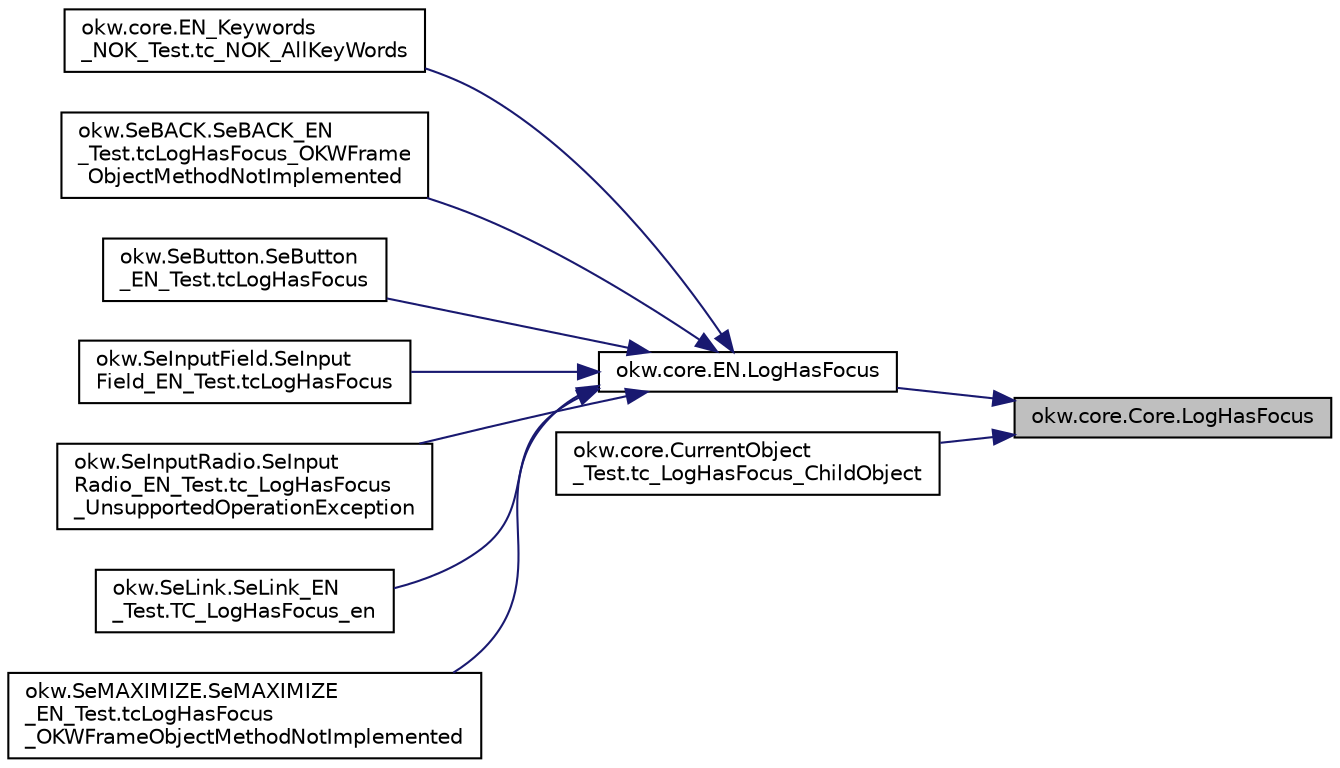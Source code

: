digraph "okw.core.Core.LogHasFocus"
{
 // INTERACTIVE_SVG=YES
 // LATEX_PDF_SIZE
  edge [fontname="Helvetica",fontsize="10",labelfontname="Helvetica",labelfontsize="10"];
  node [fontname="Helvetica",fontsize="10",shape=record];
  rankdir="RL";
  Node1008 [label="okw.core.Core.LogHasFocus",height=0.2,width=0.4,color="black", fillcolor="grey75", style="filled", fontcolor="black",tooltip="Dokumentiert den Fokus-Status des gegebenen Objekts."];
  Node1008 -> Node1009 [dir="back",color="midnightblue",fontsize="10",style="solid",fontname="Helvetica"];
  Node1009 [label="okw.core.EN.LogHasFocus",height=0.2,width=0.4,color="black", fillcolor="white", style="filled",URL="$classokw_1_1core_1_1_e_n.html#a446ed81868f18ea11da1b531d5b2d152",tooltip="Dokumentiert den Fokus-Status des gegebenen Objekts."];
  Node1009 -> Node1010 [dir="back",color="midnightblue",fontsize="10",style="solid",fontname="Helvetica"];
  Node1010 [label="okw.core.EN_Keywords\l_NOK_Test.tc_NOK_AllKeyWords",height=0.2,width=0.4,color="black", fillcolor="white", style="filled",URL="$classokw_1_1core_1_1_e_n___keywords___n_o_k___test.html#a81a960a2341dfb0e27da7871291c84dc",tooltip="Prüft methoden aufruf für einen einfachen Click."];
  Node1009 -> Node1011 [dir="back",color="midnightblue",fontsize="10",style="solid",fontname="Helvetica"];
  Node1011 [label="okw.SeBACK.SeBACK_EN\l_Test.tcLogHasFocus_OKWFrame\lObjectMethodNotImplemented",height=0.2,width=0.4,color="black", fillcolor="white", style="filled",URL="$classokw_1_1_se_b_a_c_k_1_1_se_b_a_c_k___e_n___test.html#aa5f68b22014a6f83a97bd865ee219771",tooltip="Testet das Schlüsselwort LogHasFocus( FN ) eines SeBACK Prüfen."];
  Node1009 -> Node1012 [dir="back",color="midnightblue",fontsize="10",style="solid",fontname="Helvetica"];
  Node1012 [label="okw.SeButton.SeButton\l_EN_Test.tcLogHasFocus",height=0.2,width=0.4,color="black", fillcolor="white", style="filled",URL="$classokw_1_1_se_button_1_1_se_button___e_n___test.html#a49539de775afe7bca40d6f152ce1e99e",tooltip="Test des Schlüsselwortes LogHasFocus für den GUI-Adapter SeButton."];
  Node1009 -> Node1013 [dir="back",color="midnightblue",fontsize="10",style="solid",fontname="Helvetica"];
  Node1013 [label="okw.SeInputField.SeInput\lField_EN_Test.tcLogHasFocus",height=0.2,width=0.4,color="black", fillcolor="white", style="filled",URL="$classokw_1_1_se_input_field_1_1_se_input_field___e_n___test.html#aea12edabe046d05661be0d10287ad9e7",tooltip="Testet das Schlüsselwort LogHasFocus( FN ) eines SeInputField Prüfen."];
  Node1009 -> Node1014 [dir="back",color="midnightblue",fontsize="10",style="solid",fontname="Helvetica"];
  Node1014 [label="okw.SeInputRadio.SeInput\lRadio_EN_Test.tc_LogHasFocus\l_UnsupportedOperationException",height=0.2,width=0.4,color="black", fillcolor="white", style="filled",URL="$classokw_1_1_se_input_radio_1_1_se_input_radio___e_n___test.html#a6488b26eb7784c8e4a8d87d086612a30",tooltip="Test des Schlüsselwortes LogHasFocus für den GUI-Adapter SeInputRadio."];
  Node1009 -> Node1015 [dir="back",color="midnightblue",fontsize="10",style="solid",fontname="Helvetica"];
  Node1015 [label="okw.SeLink.SeLink_EN\l_Test.TC_LogHasFocus_en",height=0.2,width=0.4,color="black", fillcolor="white", style="filled",URL="$classokw_1_1_se_link_1_1_se_link___e_n___test.html#ab2878c015058b11805698c41ee421c14",tooltip="Focus eines Textfeldes loggen."];
  Node1009 -> Node1016 [dir="back",color="midnightblue",fontsize="10",style="solid",fontname="Helvetica"];
  Node1016 [label="okw.SeMAXIMIZE.SeMAXIMIZE\l_EN_Test.tcLogHasFocus\l_OKWFrameObjectMethodNotImplemented",height=0.2,width=0.4,color="black", fillcolor="white", style="filled",URL="$classokw_1_1_se_m_a_x_i_m_i_z_e_1_1_se_m_a_x_i_m_i_z_e___e_n___test.html#ac36a4777b1e4faa03e09a691f002dfd7",tooltip="Testet das Schlüsselwort LogHasFocus( FN ) eines SeMAXIMIZE Prüfen."];
  Node1008 -> Node1017 [dir="back",color="midnightblue",fontsize="10",style="solid",fontname="Helvetica"];
  Node1017 [label="okw.core.CurrentObject\l_Test.tc_LogHasFocus_ChildObject",height=0.2,width=0.4,color="black", fillcolor="white", style="filled",URL="$classokw_1_1core_1_1_current_object___test.html#a2d6b28ef6db7e3e30a236d2a9d3a1c5b",tooltip="Testziel: Prüft den Aufruf der Methode LogExists( \"FN\" ) im ChildObject."];
}
